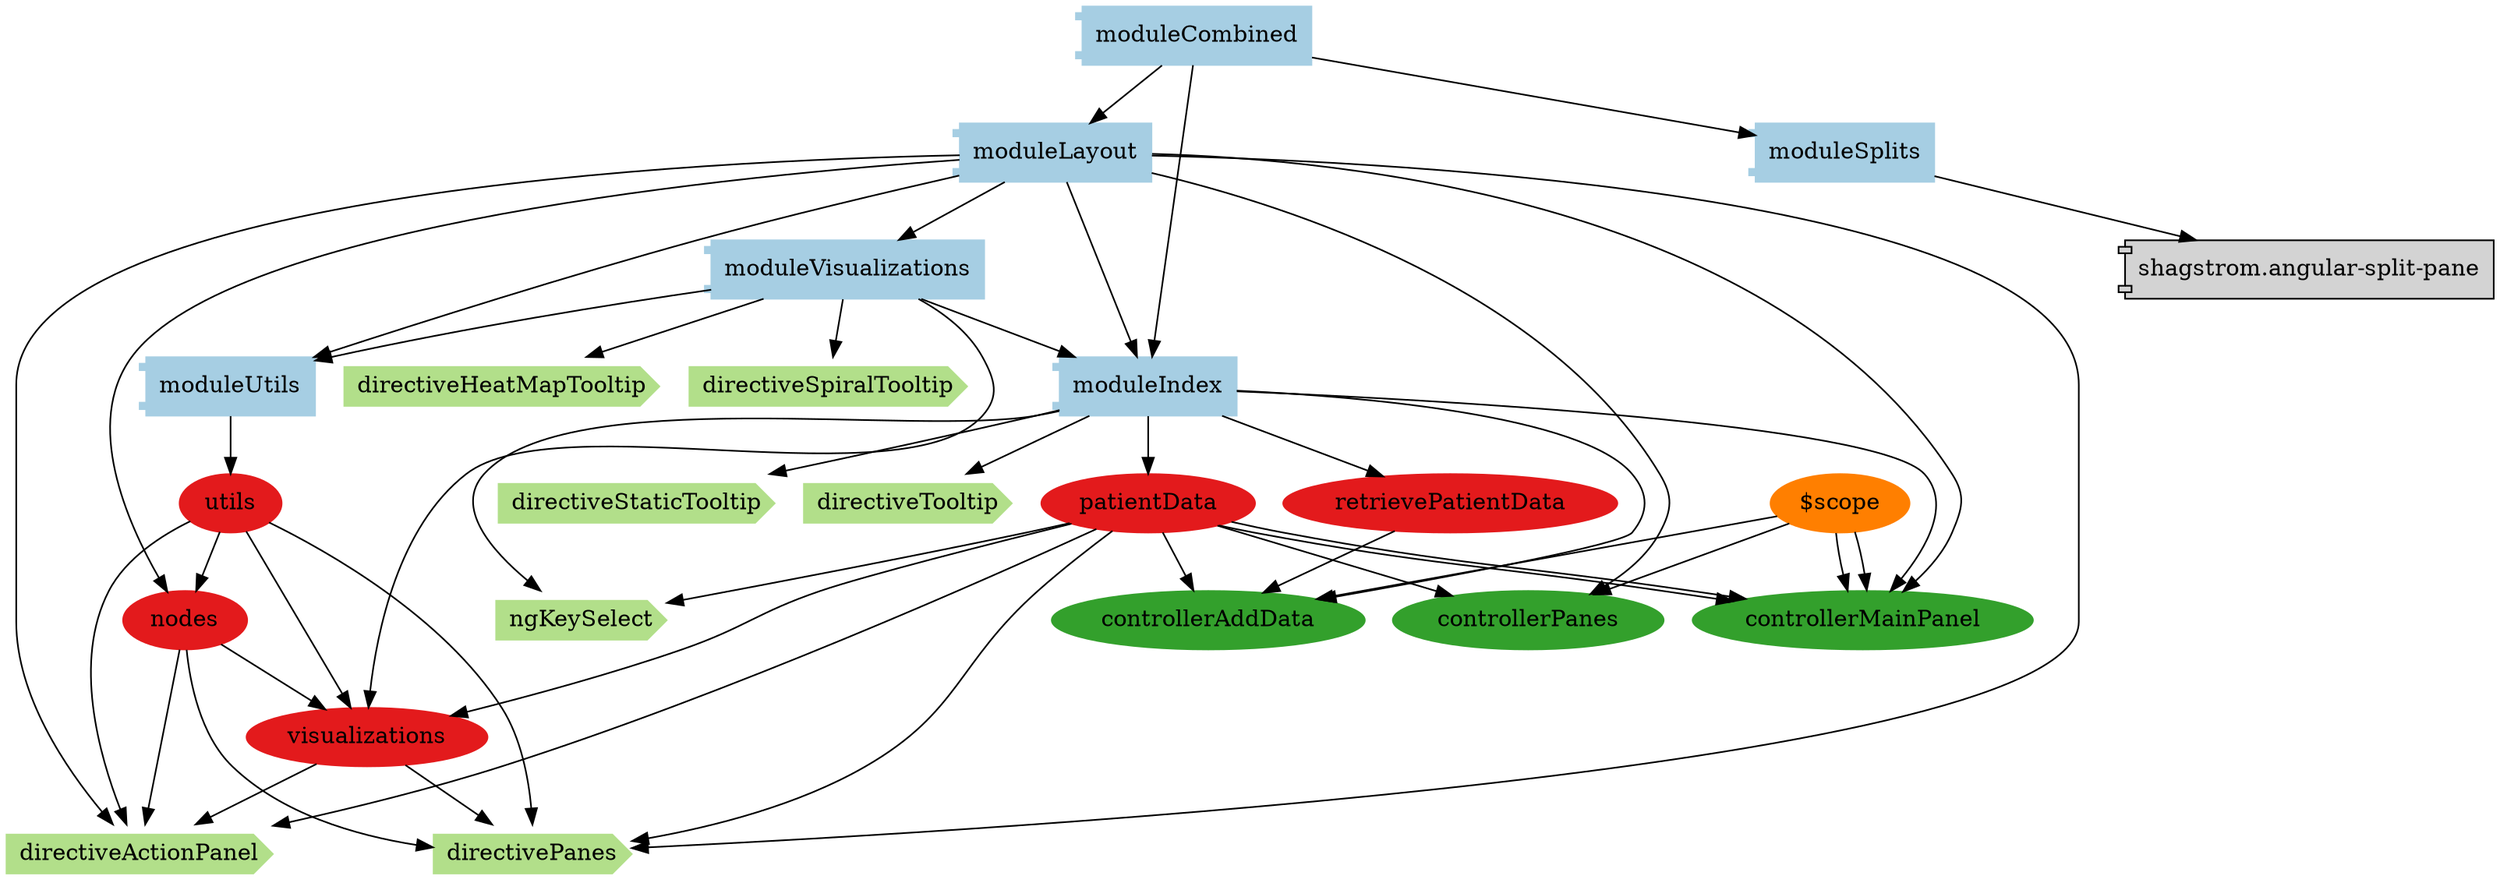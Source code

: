 digraph dependencies {
  node[shape="component",style="filled",colorscheme=paired12]

    node[shape="component"]
    
      "moduleIndex"[label="moduleIndex", color=1]
    
      "moduleSplits"[label="moduleSplits", color=1]
    
      "moduleUtils"[label="moduleUtils", color=1]
    
      "moduleVisualizations"[label="moduleVisualizations", color=1]
    
      "moduleLayout"[label="moduleLayout", color=1]
    
      "moduleCombined"[label="moduleCombined", color=1]
    

    
      
    
      
        "moduleSplits" -> "shagstrom.angular-split-pane"
      
    
      
    
      
        "moduleVisualizations" -> "moduleIndex"
      
        "moduleVisualizations" -> "moduleUtils"
      
    
      
        "moduleLayout" -> "moduleIndex"
      
        "moduleLayout" -> "moduleUtils"
      
        "moduleLayout" -> "moduleVisualizations"
      
    
      
        "moduleCombined" -> "moduleIndex"
      
        "moduleCombined" -> "moduleLayout"
      
        "moduleCombined" -> "moduleSplits"
      
    

    node[shape="ellipse"]


    
      

      
        "controllerAddData"[label="controllerAddData", color=4]
      
        "controllerMainPanel"[label="controllerMainPanel", color=4]
      

      

      
        "retrievePatientData"[label="retrievePatientData", color=6]
      
        "patientData"[label="patientData", color=6]
      


      node[shape="cds"]

      

      
        "directiveStaticTooltip"[label="directiveStaticTooltip", color=3]
      
        "directiveTooltip"[label="directiveTooltip", color=3]
      
        "ngKeySelect"[label="ngKeySelect", color=3]
      





      node[shape="ellipse"]
      

      
        "moduleIndex" -> "directiveStaticTooltip"
      
        "moduleIndex" -> "directiveTooltip"
      
        "moduleIndex" -> "ngKeySelect"
      

      
        "moduleIndex" -> "controllerAddData"
      
        "moduleIndex" -> "controllerMainPanel"
      

      

      
        "moduleIndex" -> "retrievePatientData"
      
        "moduleIndex" -> "patientData"
      

      











      node[shape="ellipse",style="filled", color=8]
      

      
        
      
        
      
        
          "patientData"[label="patientData"]
          "patientData" -> "ngKeySelect"
        
      

      
        
          "$scope"[label="$scope"]
          "$scope" -> "controllerAddData"
        
          "patientData"[label="patientData"]
          "patientData" -> "controllerAddData"
        
          "retrievePatientData"[label="retrievePatientData"]
          "retrievePatientData" -> "controllerAddData"
        
      
        
          "$scope"[label="$scope"]
          "$scope" -> "controllerMainPanel"
        
          "patientData"[label="patientData"]
          "patientData" -> "controllerMainPanel"
        
      

      

      
        
      
        
      

      

    
      

      

      

      


      node[shape="cds"]

      

      





      node[shape="ellipse"]
      

      

      

      

      

      











      node[shape="ellipse",style="filled", color=8]
      

      

      

      

      

      

    
      

      

      

      
        "utils"[label="utils", color=6]
      


      node[shape="cds"]

      

      





      node[shape="ellipse"]
      

      

      

      

      
        "moduleUtils" -> "utils"
      

      











      node[shape="ellipse",style="filled", color=8]
      

      

      

      

      
        
      

      

    
      

      

      

      
        "visualizations"[label="visualizations", color=6]
      


      node[shape="cds"]

      

      
        "directiveHeatMapTooltip"[label="directiveHeatMapTooltip", color=3]
      
        "directiveSpiralTooltip"[label="directiveSpiralTooltip", color=3]
      





      node[shape="ellipse"]
      

      
        "moduleVisualizations" -> "directiveHeatMapTooltip"
      
        "moduleVisualizations" -> "directiveSpiralTooltip"
      

      

      

      
        "moduleVisualizations" -> "visualizations"
      

      











      node[shape="ellipse",style="filled", color=8]
      

      
        
      
        
      

      

      

      
        
          "patientData"[label="patientData"]
          "patientData" -> "visualizations"
        
          "utils"[label="utils"]
          "utils" -> "visualizations"
        
          "nodes"[label="nodes"]
          "nodes" -> "visualizations"
        
      

      

    
      

      
        "controllerMainPanel"[label="controllerMainPanel", color=4]
      
        "controllerPanes"[label="controllerPanes", color=4]
      

      

      
        "nodes"[label="nodes", color=6]
      


      node[shape="cds"]

      

      
        "directiveActionPanel"[label="directiveActionPanel", color=3]
      
        "directivePanes"[label="directivePanes", color=3]
      





      node[shape="ellipse"]
      

      
        "moduleLayout" -> "directiveActionPanel"
      
        "moduleLayout" -> "directivePanes"
      

      
        "moduleLayout" -> "controllerMainPanel"
      
        "moduleLayout" -> "controllerPanes"
      

      

      
        "moduleLayout" -> "nodes"
      

      











      node[shape="ellipse",style="filled", color=8]
      

      
        
          "visualizations"[label="visualizations"]
          "visualizations" -> "directiveActionPanel"
        
          "patientData"[label="patientData"]
          "patientData" -> "directiveActionPanel"
        
          "utils"[label="utils"]
          "utils" -> "directiveActionPanel"
        
          "nodes"[label="nodes"]
          "nodes" -> "directiveActionPanel"
        
      
        
          "utils"[label="utils"]
          "utils" -> "directivePanes"
        
          "nodes"[label="nodes"]
          "nodes" -> "directivePanes"
        
          "patientData"[label="patientData"]
          "patientData" -> "directivePanes"
        
          "visualizations"[label="visualizations"]
          "visualizations" -> "directivePanes"
        
      

      
        
          "$scope"[label="$scope"]
          "$scope" -> "controllerMainPanel"
        
          "patientData"[label="patientData"]
          "patientData" -> "controllerMainPanel"
        
      
        
          "$scope"[label="$scope"]
          "$scope" -> "controllerPanes"
        
          "patientData"[label="patientData"]
          "patientData" -> "controllerPanes"
        
      

      

      
        
          "utils"[label="utils"]
          "utils" -> "nodes"
        
      

      

    
      

      

      

      


      node[shape="cds"]

      

      





      node[shape="ellipse"]
      

      

      

      

      

      











      node[shape="ellipse",style="filled", color=8]
      

      

      

      

      

      

    
}
